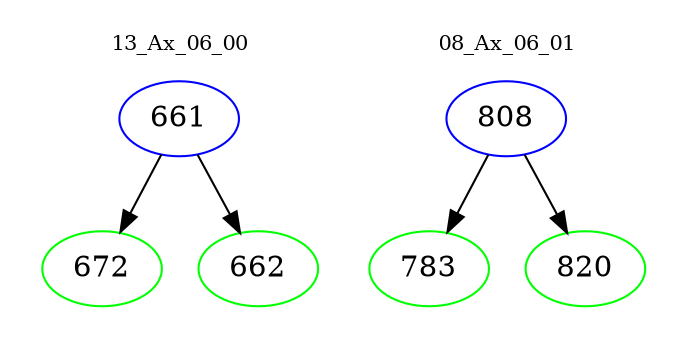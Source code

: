 digraph{
subgraph cluster_0 {
color = white
label = "13_Ax_06_00";
fontsize=10;
T0_661 [label="661", color="blue"]
T0_661 -> T0_672 [color="black"]
T0_672 [label="672", color="green"]
T0_661 -> T0_662 [color="black"]
T0_662 [label="662", color="green"]
}
subgraph cluster_1 {
color = white
label = "08_Ax_06_01";
fontsize=10;
T1_808 [label="808", color="blue"]
T1_808 -> T1_783 [color="black"]
T1_783 [label="783", color="green"]
T1_808 -> T1_820 [color="black"]
T1_820 [label="820", color="green"]
}
}
